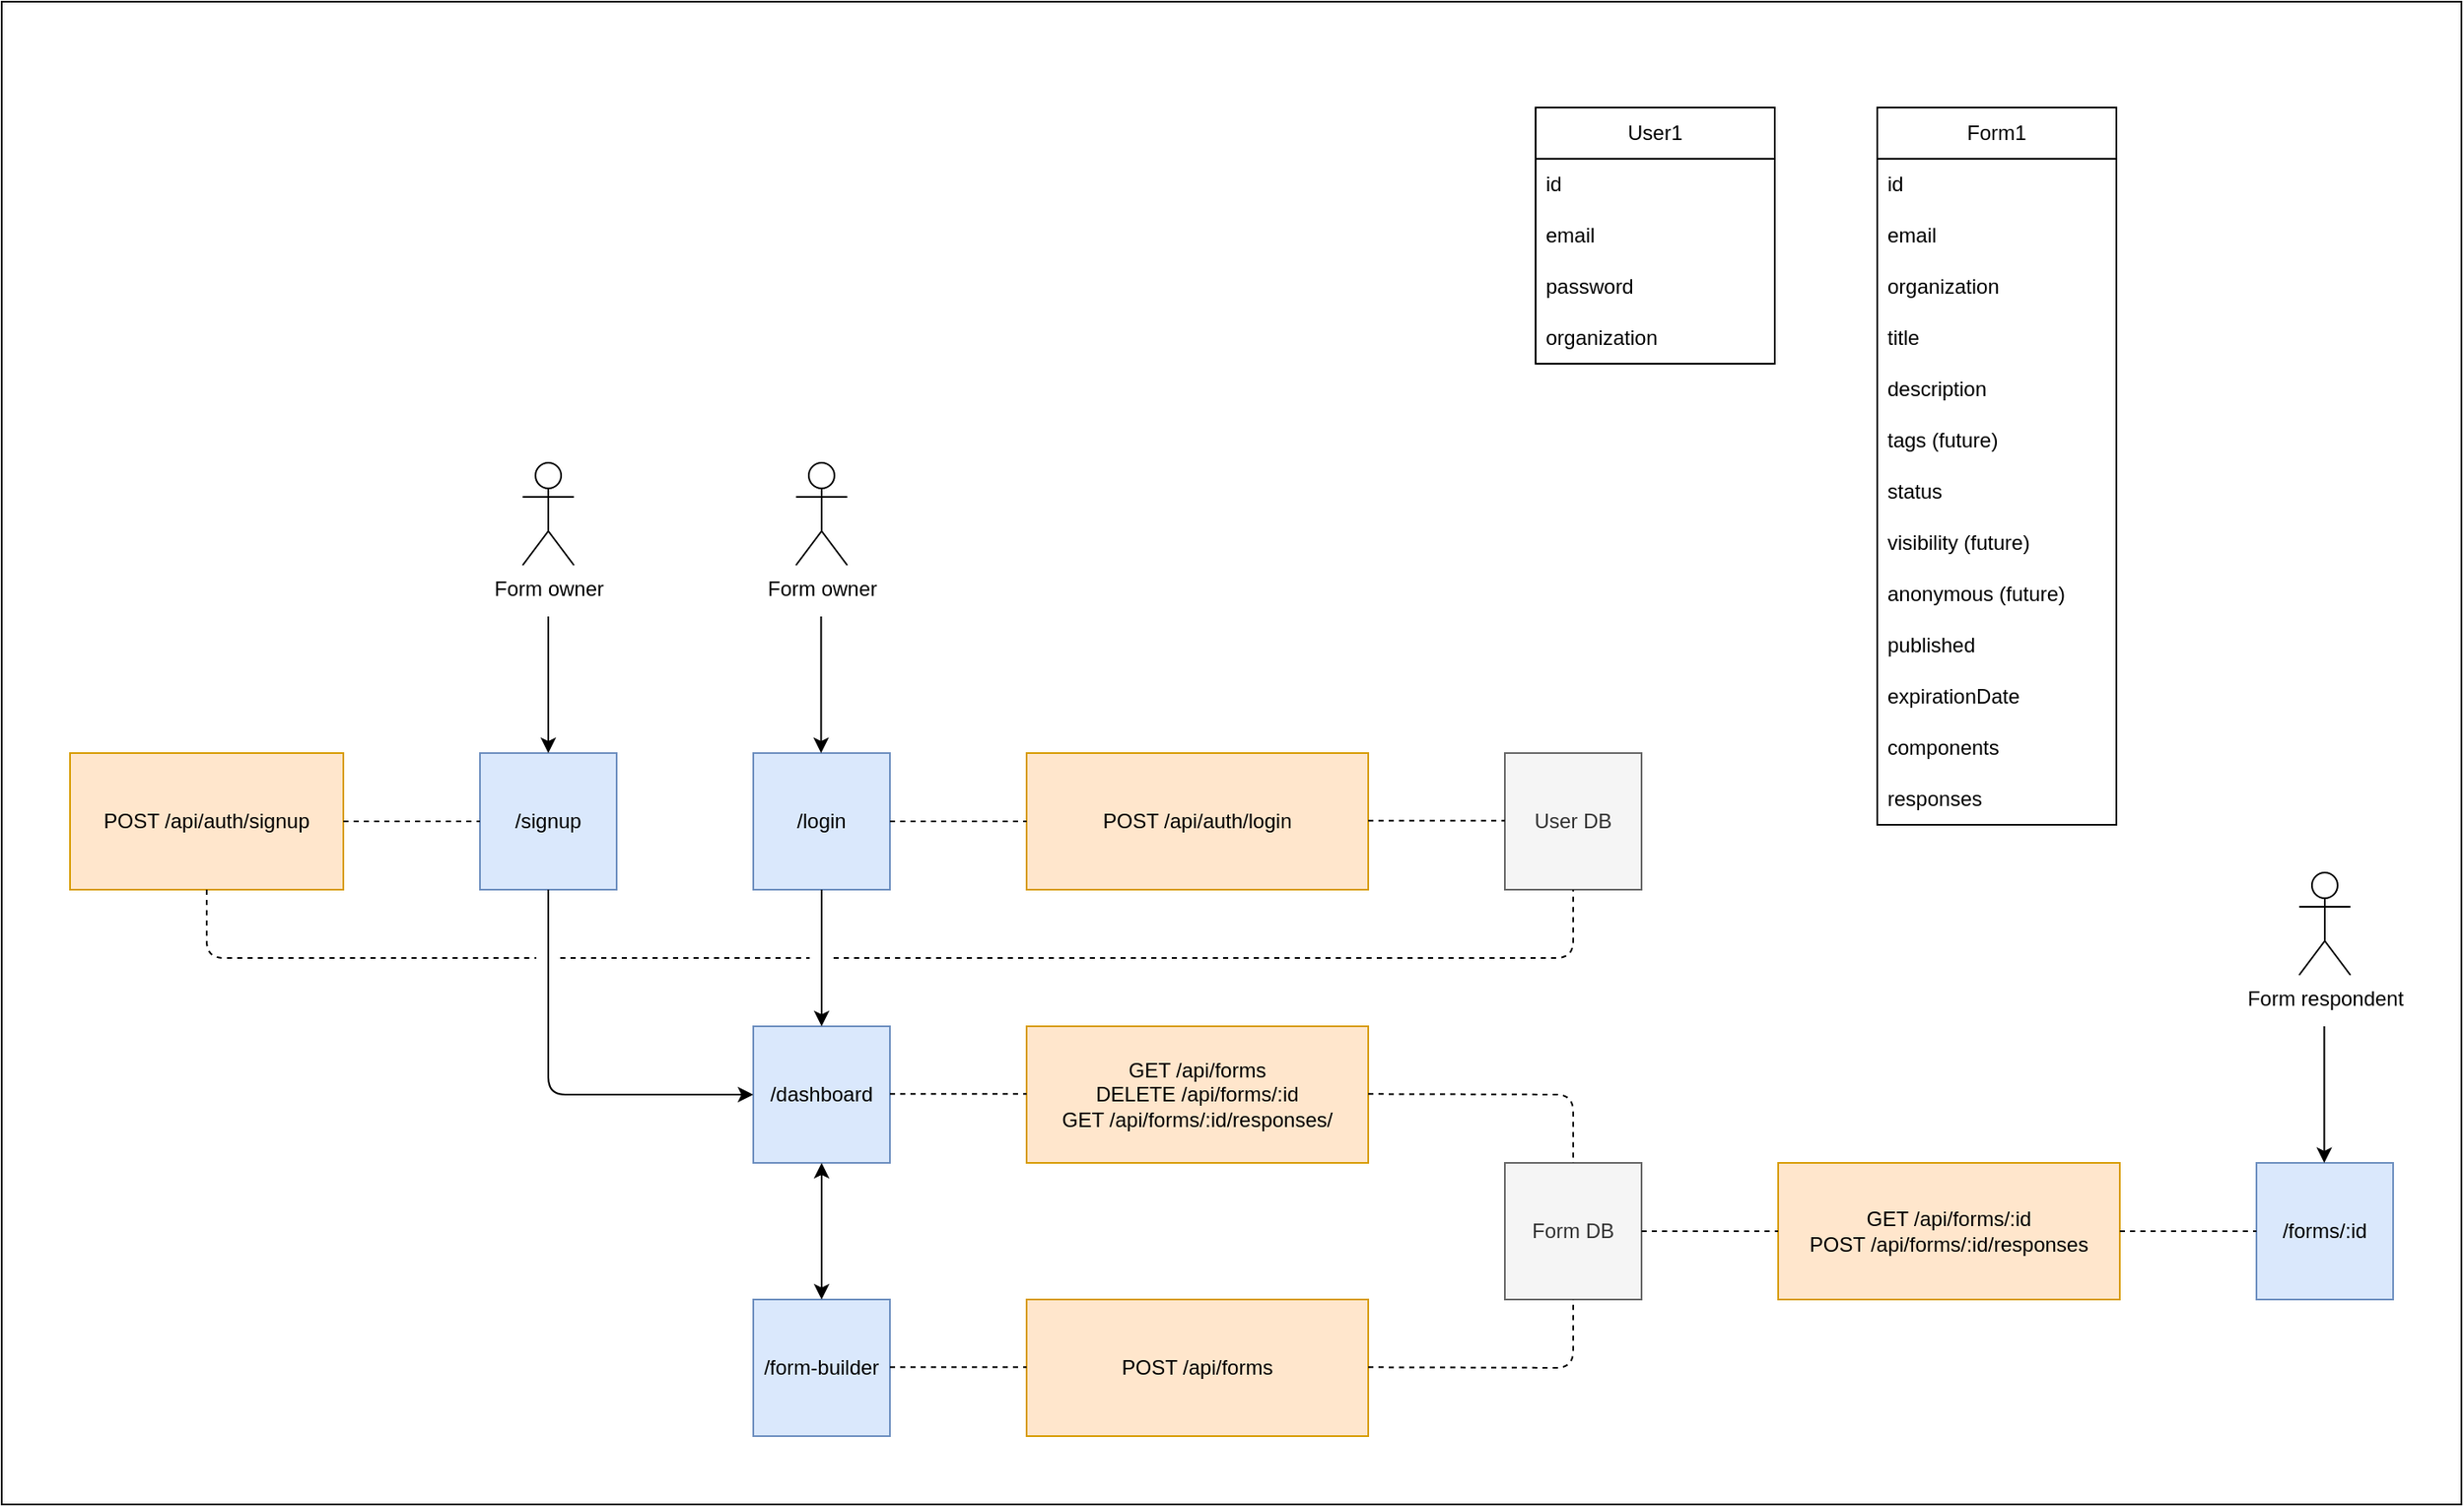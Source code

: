<mxfile version="22.1.18" type="device">
  <diagram name="Page-1" id="e2gzzoqSlu08qJAk0Vd_">
    <mxGraphModel dx="1849" dy="1689" grid="1" gridSize="10" guides="1" tooltips="1" connect="1" arrows="1" fold="1" page="0" pageScale="1" pageWidth="1169" pageHeight="827" math="0" shadow="0">
      <root>
        <mxCell id="0" />
        <mxCell id="1" parent="0" />
        <mxCell id="pfTGVivJUqFewop_5Jl0-1" value="/signup" style="whiteSpace=wrap;html=1;aspect=fixed;fillColor=#dae8fc;strokeColor=#6c8ebf;rounded=0;" vertex="1" parent="1">
          <mxGeometry x="120" y="200" width="80" height="80" as="geometry" />
        </mxCell>
        <mxCell id="pfTGVivJUqFewop_5Jl0-2" value="/forms/:id" style="whiteSpace=wrap;html=1;aspect=fixed;fillColor=#dae8fc;strokeColor=#6c8ebf;rounded=0;" vertex="1" parent="1">
          <mxGeometry x="1160" y="440" width="80" height="80" as="geometry" />
        </mxCell>
        <mxCell id="pfTGVivJUqFewop_5Jl0-3" value="" style="endArrow=classic;html=1;rounded=0;entryX=0.5;entryY=0;entryDx=0;entryDy=0;" edge="1" parent="1" target="pfTGVivJUqFewop_5Jl0-1">
          <mxGeometry width="50" height="50" relative="1" as="geometry">
            <mxPoint x="160" y="120" as="sourcePoint" />
            <mxPoint x="250" y="40" as="targetPoint" />
          </mxGeometry>
        </mxCell>
        <mxCell id="pfTGVivJUqFewop_5Jl0-5" value="Form owner" style="shape=umlActor;verticalLabelPosition=bottom;verticalAlign=top;html=1;outlineConnect=0;rounded=0;" vertex="1" parent="1">
          <mxGeometry x="145" y="30" width="30" height="60" as="geometry" />
        </mxCell>
        <mxCell id="pfTGVivJUqFewop_5Jl0-6" value="" style="endArrow=classic;html=1;rounded=0;entryX=0.5;entryY=0;entryDx=0;entryDy=0;" edge="1" parent="1">
          <mxGeometry width="50" height="50" relative="1" as="geometry">
            <mxPoint x="1199.71" y="360" as="sourcePoint" />
            <mxPoint x="1199.71" y="440" as="targetPoint" />
          </mxGeometry>
        </mxCell>
        <mxCell id="pfTGVivJUqFewop_5Jl0-7" value="Form respondent" style="shape=umlActor;verticalLabelPosition=bottom;verticalAlign=top;html=1;outlineConnect=0;rounded=0;" vertex="1" parent="1">
          <mxGeometry x="1185" y="270" width="30" height="60" as="geometry" />
        </mxCell>
        <mxCell id="pfTGVivJUqFewop_5Jl0-9" value="/dashboard" style="whiteSpace=wrap;html=1;aspect=fixed;fillColor=#dae8fc;strokeColor=#6c8ebf;rounded=0;" vertex="1" parent="1">
          <mxGeometry x="280" y="360" width="80" height="80" as="geometry" />
        </mxCell>
        <mxCell id="pfTGVivJUqFewop_5Jl0-26" value="/login" style="whiteSpace=wrap;html=1;aspect=fixed;fillColor=#dae8fc;strokeColor=#6c8ebf;rounded=0;" vertex="1" parent="1">
          <mxGeometry x="280" y="200" width="80" height="80" as="geometry" />
        </mxCell>
        <mxCell id="pfTGVivJUqFewop_5Jl0-27" value="" style="endArrow=classic;html=1;rounded=0;entryX=0.5;entryY=0;entryDx=0;entryDy=0;" edge="1" parent="1">
          <mxGeometry width="50" height="50" relative="1" as="geometry">
            <mxPoint x="319.71" y="120" as="sourcePoint" />
            <mxPoint x="319.71" y="200" as="targetPoint" />
          </mxGeometry>
        </mxCell>
        <mxCell id="pfTGVivJUqFewop_5Jl0-29" value="Form owner" style="shape=umlActor;verticalLabelPosition=bottom;verticalAlign=top;html=1;outlineConnect=0;rounded=0;" vertex="1" parent="1">
          <mxGeometry x="305" y="30" width="30" height="60" as="geometry" />
        </mxCell>
        <mxCell id="pfTGVivJUqFewop_5Jl0-40" value="User DB" style="whiteSpace=wrap;html=1;aspect=fixed;rounded=0;fillColor=#f5f5f5;fontColor=#333333;strokeColor=#666666;" vertex="1" parent="1">
          <mxGeometry x="720" y="200" width="80" height="80" as="geometry" />
        </mxCell>
        <mxCell id="pfTGVivJUqFewop_5Jl0-51" value="" style="endArrow=classic;html=1;rounded=0;exitX=0.75;exitY=1;exitDx=0;exitDy=0;entryX=0.75;entryY=-0.024;entryDx=0;entryDy=0;curved=1;entryPerimeter=0;strokeColor=none;" edge="1" parent="1" source="pfTGVivJUqFewop_5Jl0-26" target="pfTGVivJUqFewop_5Jl0-9">
          <mxGeometry width="50" height="50" relative="1" as="geometry">
            <mxPoint x="100" y="370" as="sourcePoint" />
            <mxPoint x="150" y="320" as="targetPoint" />
            <Array as="points">
              <mxPoint x="270" y="410" />
            </Array>
          </mxGeometry>
        </mxCell>
        <mxCell id="pfTGVivJUqFewop_5Jl0-63" value="User1" style="swimlane;fontStyle=0;childLayout=stackLayout;horizontal=1;startSize=30;horizontalStack=0;resizeParent=1;resizeParentMax=0;resizeLast=0;collapsible=1;marginBottom=0;whiteSpace=wrap;html=1;" vertex="1" parent="1">
          <mxGeometry x="738" y="-178" width="140" height="150" as="geometry" />
        </mxCell>
        <mxCell id="pfTGVivJUqFewop_5Jl0-64" value="id" style="text;strokeColor=none;fillColor=none;align=left;verticalAlign=middle;spacingLeft=4;spacingRight=4;overflow=hidden;points=[[0,0.5],[1,0.5]];portConstraint=eastwest;rotatable=0;whiteSpace=wrap;html=1;" vertex="1" parent="pfTGVivJUqFewop_5Jl0-63">
          <mxGeometry y="30" width="140" height="30" as="geometry" />
        </mxCell>
        <mxCell id="pfTGVivJUqFewop_5Jl0-65" value="email" style="text;strokeColor=none;fillColor=none;align=left;verticalAlign=middle;spacingLeft=4;spacingRight=4;overflow=hidden;points=[[0,0.5],[1,0.5]];portConstraint=eastwest;rotatable=0;whiteSpace=wrap;html=1;" vertex="1" parent="pfTGVivJUqFewop_5Jl0-63">
          <mxGeometry y="60" width="140" height="30" as="geometry" />
        </mxCell>
        <mxCell id="pfTGVivJUqFewop_5Jl0-66" value="password" style="text;strokeColor=none;fillColor=none;align=left;verticalAlign=middle;spacingLeft=4;spacingRight=4;overflow=hidden;points=[[0,0.5],[1,0.5]];portConstraint=eastwest;rotatable=0;whiteSpace=wrap;html=1;" vertex="1" parent="pfTGVivJUqFewop_5Jl0-63">
          <mxGeometry y="90" width="140" height="30" as="geometry" />
        </mxCell>
        <mxCell id="pfTGVivJUqFewop_5Jl0-67" value="organization" style="text;strokeColor=none;fillColor=none;align=left;verticalAlign=middle;spacingLeft=4;spacingRight=4;overflow=hidden;points=[[0,0.5],[1,0.5]];portConstraint=eastwest;rotatable=0;whiteSpace=wrap;html=1;" vertex="1" parent="pfTGVivJUqFewop_5Jl0-63">
          <mxGeometry y="120" width="140" height="30" as="geometry" />
        </mxCell>
        <mxCell id="pfTGVivJUqFewop_5Jl0-68" value="Form1" style="swimlane;fontStyle=0;childLayout=stackLayout;horizontal=1;startSize=30;horizontalStack=0;resizeParent=1;resizeParentMax=0;resizeLast=0;collapsible=1;marginBottom=0;whiteSpace=wrap;html=1;" vertex="1" parent="1">
          <mxGeometry x="938" y="-178" width="140" height="420" as="geometry" />
        </mxCell>
        <mxCell id="pfTGVivJUqFewop_5Jl0-69" value="id" style="text;strokeColor=none;fillColor=none;align=left;verticalAlign=middle;spacingLeft=4;spacingRight=4;overflow=hidden;points=[[0,0.5],[1,0.5]];portConstraint=eastwest;rotatable=0;whiteSpace=wrap;html=1;" vertex="1" parent="pfTGVivJUqFewop_5Jl0-68">
          <mxGeometry y="30" width="140" height="30" as="geometry" />
        </mxCell>
        <mxCell id="pfTGVivJUqFewop_5Jl0-70" value="email" style="text;strokeColor=none;fillColor=none;align=left;verticalAlign=middle;spacingLeft=4;spacingRight=4;overflow=hidden;points=[[0,0.5],[1,0.5]];portConstraint=eastwest;rotatable=0;whiteSpace=wrap;html=1;" vertex="1" parent="pfTGVivJUqFewop_5Jl0-68">
          <mxGeometry y="60" width="140" height="30" as="geometry" />
        </mxCell>
        <mxCell id="pfTGVivJUqFewop_5Jl0-72" value="organization" style="text;strokeColor=none;fillColor=none;align=left;verticalAlign=middle;spacingLeft=4;spacingRight=4;overflow=hidden;points=[[0,0.5],[1,0.5]];portConstraint=eastwest;rotatable=0;whiteSpace=wrap;html=1;" vertex="1" parent="pfTGVivJUqFewop_5Jl0-68">
          <mxGeometry y="90" width="140" height="30" as="geometry" />
        </mxCell>
        <mxCell id="pfTGVivJUqFewop_5Jl0-71" value="title" style="text;strokeColor=none;fillColor=none;align=left;verticalAlign=middle;spacingLeft=4;spacingRight=4;overflow=hidden;points=[[0,0.5],[1,0.5]];portConstraint=eastwest;rotatable=0;whiteSpace=wrap;html=1;" vertex="1" parent="pfTGVivJUqFewop_5Jl0-68">
          <mxGeometry y="120" width="140" height="30" as="geometry" />
        </mxCell>
        <mxCell id="pfTGVivJUqFewop_5Jl0-73" value="description" style="text;strokeColor=none;fillColor=none;align=left;verticalAlign=middle;spacingLeft=4;spacingRight=4;overflow=hidden;points=[[0,0.5],[1,0.5]];portConstraint=eastwest;rotatable=0;whiteSpace=wrap;html=1;" vertex="1" parent="pfTGVivJUqFewop_5Jl0-68">
          <mxGeometry y="150" width="140" height="30" as="geometry" />
        </mxCell>
        <mxCell id="pfTGVivJUqFewop_5Jl0-74" value="tags (future)" style="text;strokeColor=none;fillColor=none;align=left;verticalAlign=middle;spacingLeft=4;spacingRight=4;overflow=hidden;points=[[0,0.5],[1,0.5]];portConstraint=eastwest;rotatable=0;whiteSpace=wrap;html=1;" vertex="1" parent="pfTGVivJUqFewop_5Jl0-68">
          <mxGeometry y="180" width="140" height="30" as="geometry" />
        </mxCell>
        <mxCell id="pfTGVivJUqFewop_5Jl0-75" value="status" style="text;strokeColor=none;fillColor=none;align=left;verticalAlign=middle;spacingLeft=4;spacingRight=4;overflow=hidden;points=[[0,0.5],[1,0.5]];portConstraint=eastwest;rotatable=0;whiteSpace=wrap;html=1;" vertex="1" parent="pfTGVivJUqFewop_5Jl0-68">
          <mxGeometry y="210" width="140" height="30" as="geometry" />
        </mxCell>
        <mxCell id="pfTGVivJUqFewop_5Jl0-76" value="visibility (future)" style="text;strokeColor=none;fillColor=none;align=left;verticalAlign=middle;spacingLeft=4;spacingRight=4;overflow=hidden;points=[[0,0.5],[1,0.5]];portConstraint=eastwest;rotatable=0;whiteSpace=wrap;html=1;" vertex="1" parent="pfTGVivJUqFewop_5Jl0-68">
          <mxGeometry y="240" width="140" height="30" as="geometry" />
        </mxCell>
        <mxCell id="pfTGVivJUqFewop_5Jl0-77" value="anonymous (future)" style="text;strokeColor=none;fillColor=none;align=left;verticalAlign=middle;spacingLeft=4;spacingRight=4;overflow=hidden;points=[[0,0.5],[1,0.5]];portConstraint=eastwest;rotatable=0;whiteSpace=wrap;html=1;" vertex="1" parent="pfTGVivJUqFewop_5Jl0-68">
          <mxGeometry y="270" width="140" height="30" as="geometry" />
        </mxCell>
        <mxCell id="pfTGVivJUqFewop_5Jl0-78" value="published" style="text;strokeColor=none;fillColor=none;align=left;verticalAlign=middle;spacingLeft=4;spacingRight=4;overflow=hidden;points=[[0,0.5],[1,0.5]];portConstraint=eastwest;rotatable=0;whiteSpace=wrap;html=1;" vertex="1" parent="pfTGVivJUqFewop_5Jl0-68">
          <mxGeometry y="300" width="140" height="30" as="geometry" />
        </mxCell>
        <mxCell id="pfTGVivJUqFewop_5Jl0-79" value="expirationDate" style="text;strokeColor=none;fillColor=none;align=left;verticalAlign=middle;spacingLeft=4;spacingRight=4;overflow=hidden;points=[[0,0.5],[1,0.5]];portConstraint=eastwest;rotatable=0;whiteSpace=wrap;html=1;" vertex="1" parent="pfTGVivJUqFewop_5Jl0-68">
          <mxGeometry y="330" width="140" height="30" as="geometry" />
        </mxCell>
        <mxCell id="pfTGVivJUqFewop_5Jl0-80" value="components" style="text;strokeColor=none;fillColor=none;align=left;verticalAlign=middle;spacingLeft=4;spacingRight=4;overflow=hidden;points=[[0,0.5],[1,0.5]];portConstraint=eastwest;rotatable=0;whiteSpace=wrap;html=1;" vertex="1" parent="pfTGVivJUqFewop_5Jl0-68">
          <mxGeometry y="360" width="140" height="30" as="geometry" />
        </mxCell>
        <mxCell id="pfTGVivJUqFewop_5Jl0-123" value="responses" style="text;strokeColor=none;fillColor=none;align=left;verticalAlign=middle;spacingLeft=4;spacingRight=4;overflow=hidden;points=[[0,0.5],[1,0.5]];portConstraint=eastwest;rotatable=0;whiteSpace=wrap;html=1;" vertex="1" parent="pfTGVivJUqFewop_5Jl0-68">
          <mxGeometry y="390" width="140" height="30" as="geometry" />
        </mxCell>
        <mxCell id="pfTGVivJUqFewop_5Jl0-91" value="Form DB" style="whiteSpace=wrap;html=1;aspect=fixed;rounded=0;fillColor=#f5f5f5;fontColor=#333333;strokeColor=#666666;" vertex="1" parent="1">
          <mxGeometry x="720" y="440" width="80" height="80" as="geometry" />
        </mxCell>
        <mxCell id="pfTGVivJUqFewop_5Jl0-94" value="/form-builder" style="whiteSpace=wrap;html=1;aspect=fixed;fillColor=#dae8fc;strokeColor=#6c8ebf;rounded=0;" vertex="1" parent="1">
          <mxGeometry x="280" y="520" width="80" height="80" as="geometry" />
        </mxCell>
        <mxCell id="pfTGVivJUqFewop_5Jl0-98" value="POST /api/auth/signup" style="rounded=0;whiteSpace=wrap;html=1;fillColor=#ffe6cc;strokeColor=#d79b00;" vertex="1" parent="1">
          <mxGeometry x="-120" y="200" width="160" height="80" as="geometry" />
        </mxCell>
        <mxCell id="pfTGVivJUqFewop_5Jl0-99" value="GET /api/forms&lt;br&gt;DELETE /api/forms/:id&lt;br style=&quot;border-color: var(--border-color);&quot;&gt;GET /api/forms/:id/responses/" style="rounded=0;whiteSpace=wrap;html=1;fillColor=#ffe6cc;strokeColor=#d79b00;" vertex="1" parent="1">
          <mxGeometry x="440" y="360" width="200" height="80" as="geometry" />
        </mxCell>
        <mxCell id="pfTGVivJUqFewop_5Jl0-101" value="POST /api/auth/login" style="rounded=0;whiteSpace=wrap;html=1;fillColor=#ffe6cc;strokeColor=#d79b00;" vertex="1" parent="1">
          <mxGeometry x="440" y="200" width="200" height="80" as="geometry" />
        </mxCell>
        <mxCell id="pfTGVivJUqFewop_5Jl0-104" value="POST /api/forms" style="rounded=0;whiteSpace=wrap;html=1;fillColor=#ffe6cc;strokeColor=#d79b00;" vertex="1" parent="1">
          <mxGeometry x="440" y="520" width="200" height="80" as="geometry" />
        </mxCell>
        <mxCell id="pfTGVivJUqFewop_5Jl0-105" value="" style="endArrow=classic;html=1;exitX=0.5;exitY=1;exitDx=0;exitDy=0;" edge="1" parent="1" source="pfTGVivJUqFewop_5Jl0-1">
          <mxGeometry width="50" height="50" relative="1" as="geometry">
            <mxPoint x="130" y="270" as="sourcePoint" />
            <mxPoint x="280" y="400" as="targetPoint" />
            <Array as="points">
              <mxPoint x="160" y="400" />
            </Array>
          </mxGeometry>
        </mxCell>
        <mxCell id="pfTGVivJUqFewop_5Jl0-106" value="" style="endArrow=classic;html=1;entryX=0.5;entryY=0;entryDx=0;entryDy=0;" edge="1" parent="1" source="pfTGVivJUqFewop_5Jl0-26" target="pfTGVivJUqFewop_5Jl0-9">
          <mxGeometry width="50" height="50" relative="1" as="geometry">
            <mxPoint x="320" y="260" as="sourcePoint" />
            <mxPoint x="370" y="210" as="targetPoint" />
          </mxGeometry>
        </mxCell>
        <mxCell id="pfTGVivJUqFewop_5Jl0-107" value="" style="endArrow=classic;startArrow=classic;html=1;entryX=0.5;entryY=1;entryDx=0;entryDy=0;exitX=0.5;exitY=0;exitDx=0;exitDy=0;" edge="1" parent="1" source="pfTGVivJUqFewop_5Jl0-94" target="pfTGVivJUqFewop_5Jl0-9">
          <mxGeometry width="50" height="50" relative="1" as="geometry">
            <mxPoint x="290" y="500" as="sourcePoint" />
            <mxPoint x="340" y="450" as="targetPoint" />
          </mxGeometry>
        </mxCell>
        <mxCell id="pfTGVivJUqFewop_5Jl0-108" value="" style="endArrow=none;dashed=1;html=1;exitX=1;exitY=0.5;exitDx=0;exitDy=0;entryX=0;entryY=0.5;entryDx=0;entryDy=0;" edge="1" parent="1" source="pfTGVivJUqFewop_5Jl0-26" target="pfTGVivJUqFewop_5Jl0-101">
          <mxGeometry width="50" height="50" relative="1" as="geometry">
            <mxPoint x="380" y="290" as="sourcePoint" />
            <mxPoint x="430" y="240" as="targetPoint" />
          </mxGeometry>
        </mxCell>
        <mxCell id="pfTGVivJUqFewop_5Jl0-109" value="" style="endArrow=none;dashed=1;html=1;exitX=1;exitY=0.5;exitDx=0;exitDy=0;entryX=0;entryY=0.5;entryDx=0;entryDy=0;" edge="1" parent="1">
          <mxGeometry width="50" height="50" relative="1" as="geometry">
            <mxPoint x="360" y="399.66" as="sourcePoint" />
            <mxPoint x="440" y="399.66" as="targetPoint" />
          </mxGeometry>
        </mxCell>
        <mxCell id="pfTGVivJUqFewop_5Jl0-110" value="" style="endArrow=none;dashed=1;html=1;exitX=1;exitY=0.5;exitDx=0;exitDy=0;entryX=0;entryY=0.5;entryDx=0;entryDy=0;" edge="1" parent="1">
          <mxGeometry width="50" height="50" relative="1" as="geometry">
            <mxPoint x="360" y="559.66" as="sourcePoint" />
            <mxPoint x="440" y="559.66" as="targetPoint" />
          </mxGeometry>
        </mxCell>
        <mxCell id="pfTGVivJUqFewop_5Jl0-111" value="" style="endArrow=none;dashed=1;html=1;exitX=1;exitY=0.5;exitDx=0;exitDy=0;entryX=0;entryY=0.5;entryDx=0;entryDy=0;" edge="1" parent="1">
          <mxGeometry width="50" height="50" relative="1" as="geometry">
            <mxPoint x="640" y="239.66" as="sourcePoint" />
            <mxPoint x="720" y="239.66" as="targetPoint" />
          </mxGeometry>
        </mxCell>
        <mxCell id="pfTGVivJUqFewop_5Jl0-112" value="" style="endArrow=none;dashed=1;html=1;exitX=1;exitY=0.5;exitDx=0;exitDy=0;entryX=0.5;entryY=0;entryDx=0;entryDy=0;" edge="1" parent="1" target="pfTGVivJUqFewop_5Jl0-91">
          <mxGeometry width="50" height="50" relative="1" as="geometry">
            <mxPoint x="640" y="399.66" as="sourcePoint" />
            <mxPoint x="720" y="399.66" as="targetPoint" />
            <Array as="points">
              <mxPoint x="760" y="400" />
            </Array>
          </mxGeometry>
        </mxCell>
        <mxCell id="pfTGVivJUqFewop_5Jl0-113" value="" style="endArrow=none;dashed=1;html=1;exitX=1;exitY=0.5;exitDx=0;exitDy=0;entryX=0.5;entryY=1;entryDx=0;entryDy=0;" edge="1" parent="1" target="pfTGVivJUqFewop_5Jl0-91">
          <mxGeometry width="50" height="50" relative="1" as="geometry">
            <mxPoint x="640" y="559.66" as="sourcePoint" />
            <mxPoint x="720" y="559.66" as="targetPoint" />
            <Array as="points">
              <mxPoint x="760" y="560" />
            </Array>
          </mxGeometry>
        </mxCell>
        <mxCell id="pfTGVivJUqFewop_5Jl0-114" value="" style="endArrow=none;dashed=1;html=1;exitX=1;exitY=0.5;exitDx=0;exitDy=0;entryX=0;entryY=0.5;entryDx=0;entryDy=0;" edge="1" parent="1" source="pfTGVivJUqFewop_5Jl0-98" target="pfTGVivJUqFewop_5Jl0-1">
          <mxGeometry width="50" height="50" relative="1" as="geometry">
            <mxPoint x="70" y="280" as="sourcePoint" />
            <mxPoint x="120" y="230" as="targetPoint" />
          </mxGeometry>
        </mxCell>
        <mxCell id="pfTGVivJUqFewop_5Jl0-115" value="GET /api/forms/:id&lt;br&gt;POST /api/forms/:id/responses" style="rounded=0;whiteSpace=wrap;html=1;fillColor=#ffe6cc;strokeColor=#d79b00;" vertex="1" parent="1">
          <mxGeometry x="880" y="440" width="200" height="80" as="geometry" />
        </mxCell>
        <mxCell id="pfTGVivJUqFewop_5Jl0-116" value="" style="endArrow=none;dashed=1;html=1;exitX=1;exitY=0.5;exitDx=0;exitDy=0;entryX=0;entryY=0.5;entryDx=0;entryDy=0;" edge="1" parent="1" source="pfTGVivJUqFewop_5Jl0-91" target="pfTGVivJUqFewop_5Jl0-115">
          <mxGeometry width="50" height="50" relative="1" as="geometry">
            <mxPoint x="820" y="530" as="sourcePoint" />
            <mxPoint x="870" y="480" as="targetPoint" />
          </mxGeometry>
        </mxCell>
        <mxCell id="pfTGVivJUqFewop_5Jl0-117" value="" style="endArrow=none;dashed=1;html=1;exitX=1;exitY=0.5;exitDx=0;exitDy=0;" edge="1" parent="1" source="pfTGVivJUqFewop_5Jl0-115">
          <mxGeometry width="50" height="50" relative="1" as="geometry">
            <mxPoint x="1110" y="530" as="sourcePoint" />
            <mxPoint x="1160" y="480" as="targetPoint" />
          </mxGeometry>
        </mxCell>
        <mxCell id="pfTGVivJUqFewop_5Jl0-122" value="" style="endArrow=none;dashed=1;html=1;exitX=0.5;exitY=1;exitDx=0;exitDy=0;entryX=0.5;entryY=1;entryDx=0;entryDy=0;jumpStyle=gap;jumpSize=14;" edge="1" parent="1" source="pfTGVivJUqFewop_5Jl0-98" target="pfTGVivJUqFewop_5Jl0-40">
          <mxGeometry width="50" height="50" relative="1" as="geometry">
            <mxPoint x="-40" y="320" as="sourcePoint" />
            <mxPoint x="760" y="320" as="targetPoint" />
            <Array as="points">
              <mxPoint x="-40" y="320" />
              <mxPoint x="350" y="320" />
              <mxPoint x="760" y="320" />
            </Array>
          </mxGeometry>
        </mxCell>
        <mxCell id="pfTGVivJUqFewop_5Jl0-126" value="" style="rounded=0;whiteSpace=wrap;html=1;fillColor=none;" vertex="1" parent="1">
          <mxGeometry x="-160" y="-240" width="1440" height="880" as="geometry" />
        </mxCell>
      </root>
    </mxGraphModel>
  </diagram>
</mxfile>
